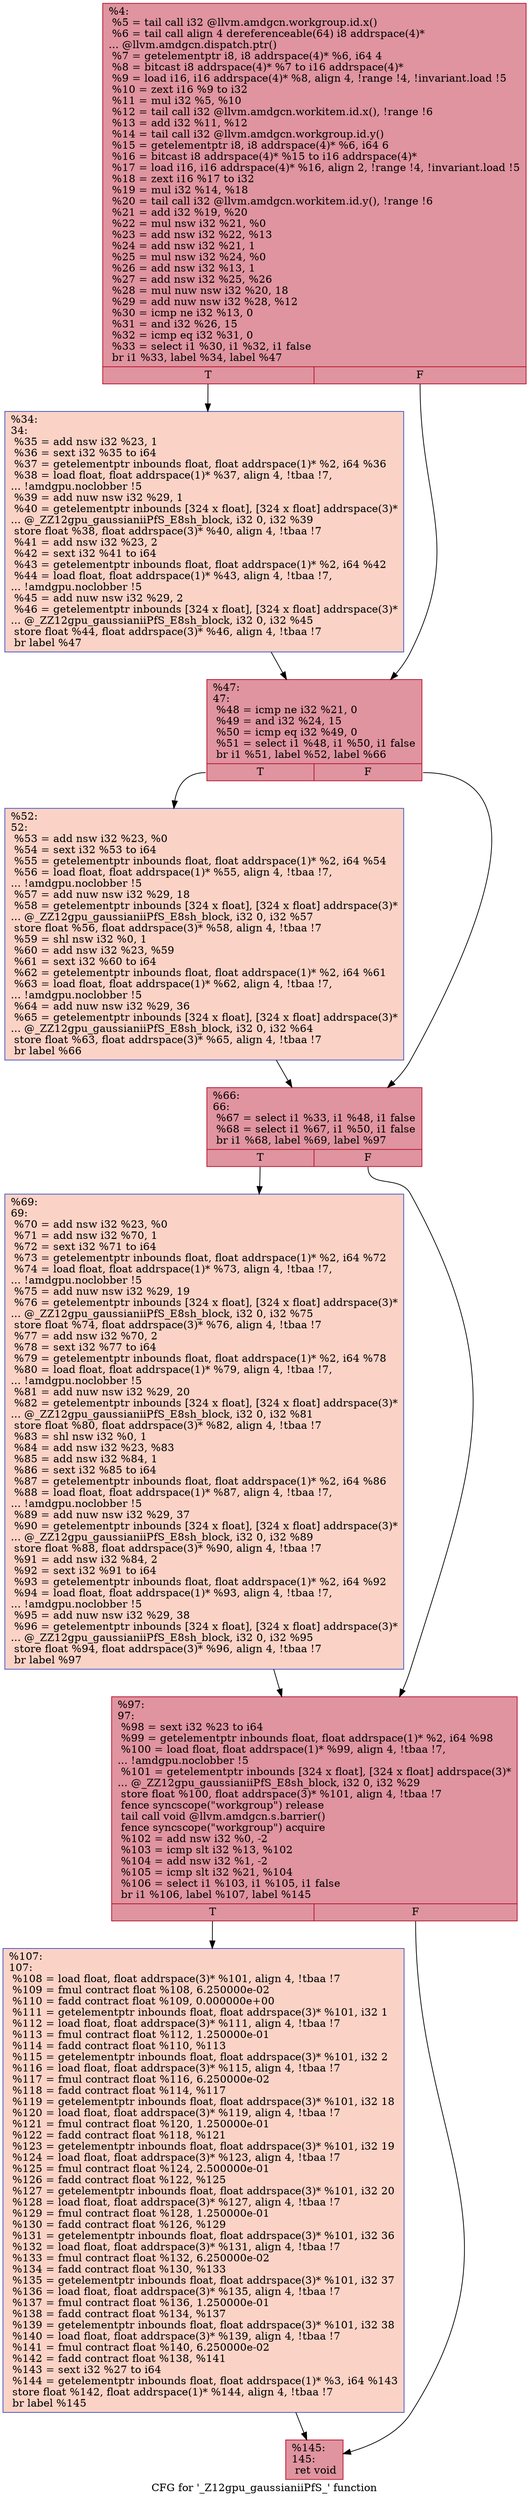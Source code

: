 digraph "CFG for '_Z12gpu_gaussianiiPfS_' function" {
	label="CFG for '_Z12gpu_gaussianiiPfS_' function";

	Node0x61baa80 [shape=record,color="#b70d28ff", style=filled, fillcolor="#b70d2870",label="{%4:\l  %5 = tail call i32 @llvm.amdgcn.workgroup.id.x()\l  %6 = tail call align 4 dereferenceable(64) i8 addrspace(4)*\l... @llvm.amdgcn.dispatch.ptr()\l  %7 = getelementptr i8, i8 addrspace(4)* %6, i64 4\l  %8 = bitcast i8 addrspace(4)* %7 to i16 addrspace(4)*\l  %9 = load i16, i16 addrspace(4)* %8, align 4, !range !4, !invariant.load !5\l  %10 = zext i16 %9 to i32\l  %11 = mul i32 %5, %10\l  %12 = tail call i32 @llvm.amdgcn.workitem.id.x(), !range !6\l  %13 = add i32 %11, %12\l  %14 = tail call i32 @llvm.amdgcn.workgroup.id.y()\l  %15 = getelementptr i8, i8 addrspace(4)* %6, i64 6\l  %16 = bitcast i8 addrspace(4)* %15 to i16 addrspace(4)*\l  %17 = load i16, i16 addrspace(4)* %16, align 2, !range !4, !invariant.load !5\l  %18 = zext i16 %17 to i32\l  %19 = mul i32 %14, %18\l  %20 = tail call i32 @llvm.amdgcn.workitem.id.y(), !range !6\l  %21 = add i32 %19, %20\l  %22 = mul nsw i32 %21, %0\l  %23 = add nsw i32 %22, %13\l  %24 = add nsw i32 %21, 1\l  %25 = mul nsw i32 %24, %0\l  %26 = add nsw i32 %13, 1\l  %27 = add nsw i32 %25, %26\l  %28 = mul nuw nsw i32 %20, 18\l  %29 = add nuw nsw i32 %28, %12\l  %30 = icmp ne i32 %13, 0\l  %31 = and i32 %26, 15\l  %32 = icmp eq i32 %31, 0\l  %33 = select i1 %30, i1 %32, i1 false\l  br i1 %33, label %34, label %47\l|{<s0>T|<s1>F}}"];
	Node0x61baa80:s0 -> Node0x61bec20;
	Node0x61baa80:s1 -> Node0x61becb0;
	Node0x61bec20 [shape=record,color="#3d50c3ff", style=filled, fillcolor="#f59c7d70",label="{%34:\l34:                                               \l  %35 = add nsw i32 %23, 1\l  %36 = sext i32 %35 to i64\l  %37 = getelementptr inbounds float, float addrspace(1)* %2, i64 %36\l  %38 = load float, float addrspace(1)* %37, align 4, !tbaa !7,\l... !amdgpu.noclobber !5\l  %39 = add nuw nsw i32 %29, 1\l  %40 = getelementptr inbounds [324 x float], [324 x float] addrspace(3)*\l... @_ZZ12gpu_gaussianiiPfS_E8sh_block, i32 0, i32 %39\l  store float %38, float addrspace(3)* %40, align 4, !tbaa !7\l  %41 = add nsw i32 %23, 2\l  %42 = sext i32 %41 to i64\l  %43 = getelementptr inbounds float, float addrspace(1)* %2, i64 %42\l  %44 = load float, float addrspace(1)* %43, align 4, !tbaa !7,\l... !amdgpu.noclobber !5\l  %45 = add nuw nsw i32 %29, 2\l  %46 = getelementptr inbounds [324 x float], [324 x float] addrspace(3)*\l... @_ZZ12gpu_gaussianiiPfS_E8sh_block, i32 0, i32 %45\l  store float %44, float addrspace(3)* %46, align 4, !tbaa !7\l  br label %47\l}"];
	Node0x61bec20 -> Node0x61becb0;
	Node0x61becb0 [shape=record,color="#b70d28ff", style=filled, fillcolor="#b70d2870",label="{%47:\l47:                                               \l  %48 = icmp ne i32 %21, 0\l  %49 = and i32 %24, 15\l  %50 = icmp eq i32 %49, 0\l  %51 = select i1 %48, i1 %50, i1 false\l  br i1 %51, label %52, label %66\l|{<s0>T|<s1>F}}"];
	Node0x61becb0:s0 -> Node0x61bf260;
	Node0x61becb0:s1 -> Node0x61c0100;
	Node0x61bf260 [shape=record,color="#3d50c3ff", style=filled, fillcolor="#f59c7d70",label="{%52:\l52:                                               \l  %53 = add nsw i32 %23, %0\l  %54 = sext i32 %53 to i64\l  %55 = getelementptr inbounds float, float addrspace(1)* %2, i64 %54\l  %56 = load float, float addrspace(1)* %55, align 4, !tbaa !7,\l... !amdgpu.noclobber !5\l  %57 = add nuw nsw i32 %29, 18\l  %58 = getelementptr inbounds [324 x float], [324 x float] addrspace(3)*\l... @_ZZ12gpu_gaussianiiPfS_E8sh_block, i32 0, i32 %57\l  store float %56, float addrspace(3)* %58, align 4, !tbaa !7\l  %59 = shl nsw i32 %0, 1\l  %60 = add nsw i32 %23, %59\l  %61 = sext i32 %60 to i64\l  %62 = getelementptr inbounds float, float addrspace(1)* %2, i64 %61\l  %63 = load float, float addrspace(1)* %62, align 4, !tbaa !7,\l... !amdgpu.noclobber !5\l  %64 = add nuw nsw i32 %29, 36\l  %65 = getelementptr inbounds [324 x float], [324 x float] addrspace(3)*\l... @_ZZ12gpu_gaussianiiPfS_E8sh_block, i32 0, i32 %64\l  store float %63, float addrspace(3)* %65, align 4, !tbaa !7\l  br label %66\l}"];
	Node0x61bf260 -> Node0x61c0100;
	Node0x61c0100 [shape=record,color="#b70d28ff", style=filled, fillcolor="#b70d2870",label="{%66:\l66:                                               \l  %67 = select i1 %33, i1 %48, i1 false\l  %68 = select i1 %67, i1 %50, i1 false\l  br i1 %68, label %69, label %97\l|{<s0>T|<s1>F}}"];
	Node0x61c0100:s0 -> Node0x61c04e0;
	Node0x61c0100:s1 -> Node0x61c0f60;
	Node0x61c04e0 [shape=record,color="#3d50c3ff", style=filled, fillcolor="#f59c7d70",label="{%69:\l69:                                               \l  %70 = add nsw i32 %23, %0\l  %71 = add nsw i32 %70, 1\l  %72 = sext i32 %71 to i64\l  %73 = getelementptr inbounds float, float addrspace(1)* %2, i64 %72\l  %74 = load float, float addrspace(1)* %73, align 4, !tbaa !7,\l... !amdgpu.noclobber !5\l  %75 = add nuw nsw i32 %29, 19\l  %76 = getelementptr inbounds [324 x float], [324 x float] addrspace(3)*\l... @_ZZ12gpu_gaussianiiPfS_E8sh_block, i32 0, i32 %75\l  store float %74, float addrspace(3)* %76, align 4, !tbaa !7\l  %77 = add nsw i32 %70, 2\l  %78 = sext i32 %77 to i64\l  %79 = getelementptr inbounds float, float addrspace(1)* %2, i64 %78\l  %80 = load float, float addrspace(1)* %79, align 4, !tbaa !7,\l... !amdgpu.noclobber !5\l  %81 = add nuw nsw i32 %29, 20\l  %82 = getelementptr inbounds [324 x float], [324 x float] addrspace(3)*\l... @_ZZ12gpu_gaussianiiPfS_E8sh_block, i32 0, i32 %81\l  store float %80, float addrspace(3)* %82, align 4, !tbaa !7\l  %83 = shl nsw i32 %0, 1\l  %84 = add nsw i32 %23, %83\l  %85 = add nsw i32 %84, 1\l  %86 = sext i32 %85 to i64\l  %87 = getelementptr inbounds float, float addrspace(1)* %2, i64 %86\l  %88 = load float, float addrspace(1)* %87, align 4, !tbaa !7,\l... !amdgpu.noclobber !5\l  %89 = add nuw nsw i32 %29, 37\l  %90 = getelementptr inbounds [324 x float], [324 x float] addrspace(3)*\l... @_ZZ12gpu_gaussianiiPfS_E8sh_block, i32 0, i32 %89\l  store float %88, float addrspace(3)* %90, align 4, !tbaa !7\l  %91 = add nsw i32 %84, 2\l  %92 = sext i32 %91 to i64\l  %93 = getelementptr inbounds float, float addrspace(1)* %2, i64 %92\l  %94 = load float, float addrspace(1)* %93, align 4, !tbaa !7,\l... !amdgpu.noclobber !5\l  %95 = add nuw nsw i32 %29, 38\l  %96 = getelementptr inbounds [324 x float], [324 x float] addrspace(3)*\l... @_ZZ12gpu_gaussianiiPfS_E8sh_block, i32 0, i32 %95\l  store float %94, float addrspace(3)* %96, align 4, !tbaa !7\l  br label %97\l}"];
	Node0x61c04e0 -> Node0x61c0f60;
	Node0x61c0f60 [shape=record,color="#b70d28ff", style=filled, fillcolor="#b70d2870",label="{%97:\l97:                                               \l  %98 = sext i32 %23 to i64\l  %99 = getelementptr inbounds float, float addrspace(1)* %2, i64 %98\l  %100 = load float, float addrspace(1)* %99, align 4, !tbaa !7,\l... !amdgpu.noclobber !5\l  %101 = getelementptr inbounds [324 x float], [324 x float] addrspace(3)*\l... @_ZZ12gpu_gaussianiiPfS_E8sh_block, i32 0, i32 %29\l  store float %100, float addrspace(3)* %101, align 4, !tbaa !7\l  fence syncscope(\"workgroup\") release\l  tail call void @llvm.amdgcn.s.barrier()\l  fence syncscope(\"workgroup\") acquire\l  %102 = add nsw i32 %0, -2\l  %103 = icmp slt i32 %13, %102\l  %104 = add nsw i32 %1, -2\l  %105 = icmp slt i32 %21, %104\l  %106 = select i1 %103, i1 %105, i1 false\l  br i1 %106, label %107, label %145\l|{<s0>T|<s1>F}}"];
	Node0x61c0f60:s0 -> Node0x61c2c90;
	Node0x61c0f60:s1 -> Node0x61c2d20;
	Node0x61c2c90 [shape=record,color="#3d50c3ff", style=filled, fillcolor="#f59c7d70",label="{%107:\l107:                                              \l  %108 = load float, float addrspace(3)* %101, align 4, !tbaa !7\l  %109 = fmul contract float %108, 6.250000e-02\l  %110 = fadd contract float %109, 0.000000e+00\l  %111 = getelementptr inbounds float, float addrspace(3)* %101, i32 1\l  %112 = load float, float addrspace(3)* %111, align 4, !tbaa !7\l  %113 = fmul contract float %112, 1.250000e-01\l  %114 = fadd contract float %110, %113\l  %115 = getelementptr inbounds float, float addrspace(3)* %101, i32 2\l  %116 = load float, float addrspace(3)* %115, align 4, !tbaa !7\l  %117 = fmul contract float %116, 6.250000e-02\l  %118 = fadd contract float %114, %117\l  %119 = getelementptr inbounds float, float addrspace(3)* %101, i32 18\l  %120 = load float, float addrspace(3)* %119, align 4, !tbaa !7\l  %121 = fmul contract float %120, 1.250000e-01\l  %122 = fadd contract float %118, %121\l  %123 = getelementptr inbounds float, float addrspace(3)* %101, i32 19\l  %124 = load float, float addrspace(3)* %123, align 4, !tbaa !7\l  %125 = fmul contract float %124, 2.500000e-01\l  %126 = fadd contract float %122, %125\l  %127 = getelementptr inbounds float, float addrspace(3)* %101, i32 20\l  %128 = load float, float addrspace(3)* %127, align 4, !tbaa !7\l  %129 = fmul contract float %128, 1.250000e-01\l  %130 = fadd contract float %126, %129\l  %131 = getelementptr inbounds float, float addrspace(3)* %101, i32 36\l  %132 = load float, float addrspace(3)* %131, align 4, !tbaa !7\l  %133 = fmul contract float %132, 6.250000e-02\l  %134 = fadd contract float %130, %133\l  %135 = getelementptr inbounds float, float addrspace(3)* %101, i32 37\l  %136 = load float, float addrspace(3)* %135, align 4, !tbaa !7\l  %137 = fmul contract float %136, 1.250000e-01\l  %138 = fadd contract float %134, %137\l  %139 = getelementptr inbounds float, float addrspace(3)* %101, i32 38\l  %140 = load float, float addrspace(3)* %139, align 4, !tbaa !7\l  %141 = fmul contract float %140, 6.250000e-02\l  %142 = fadd contract float %138, %141\l  %143 = sext i32 %27 to i64\l  %144 = getelementptr inbounds float, float addrspace(1)* %3, i64 %143\l  store float %142, float addrspace(1)* %144, align 4, !tbaa !7\l  br label %145\l}"];
	Node0x61c2c90 -> Node0x61c2d20;
	Node0x61c2d20 [shape=record,color="#b70d28ff", style=filled, fillcolor="#b70d2870",label="{%145:\l145:                                              \l  ret void\l}"];
}
